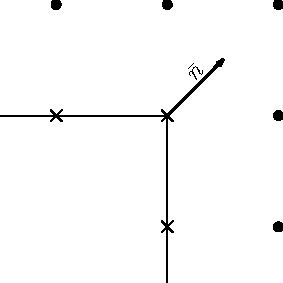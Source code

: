 size(5cm,5cm);

pair A=(-3,0), B=(0,0), C=(0,-3);

pair left=A+(1,0);
pair right=B+(0,-2);
draw (A--B);
draw (B--C);
//dot(left);
//dot(right);


void cross(pair A) {
  real len=0.1;
  pair left_bottom=A-(len,len);
  pair right_top=A+(len,len);
  pair left_top=A+(-len,len);
  pair right_bottom=A+(len,-len);
  draw(left_bottom--right_top);
  draw(left_top--right_bottom);
}

cross(B);
cross(left);
cross(right);
dot(B+(2,2),black+5bp);
dot(B+(0,2),black+5bp);
dot(B+(2,0),black+5bp);
dot(B+(-2,2),black+5bp);
dot(B+(2,-2),black+5bp);
draw(B--B+(1,1),linewidth(0.5mm),Arrow(1mm));
draw(rotate(45)*"$\bar{n}$",0.5*(B+(1,1)),N);
//pair O=(0,0);
//real len=2;

//draw(left--left+(0,2));
//draw(right--right+(0,2));
//draw(left+(0,-0.5)--right+(0,-0.5),Arrows(HookHead));
//draw(0.5*(left+right)+(0,-0.3),"$\Delta x$",O);

//draw("$U$",left+(0,1.5),W);
//draw(left+(-len,1)--left+(0,1),Arrow(1mm));
//draw("$C(x)$",left+(0,0.5),W);
//draw(right+(0,1)--right+(len,1),Arrow(1mm));
//draw("$U$",right+(0,1.5),E);
//draw("$C(x+\Delta x)$",right+(0,0.5),E);

//pair AxisCenter=(-8,-0.5);
//draw(AxisCenter--AxisCenter+(0.75,0),linewidth(0.4mm),Arrow(1mm));
//draw(AxisCenter--AxisCenter+(0,0.75),linewidth(0.4mm),Arrow(1mm));
//draw("$x$",AxisCenter+(0.5,0),S);
//draw("$y$",AxisCenter+(0,0.5),W);
